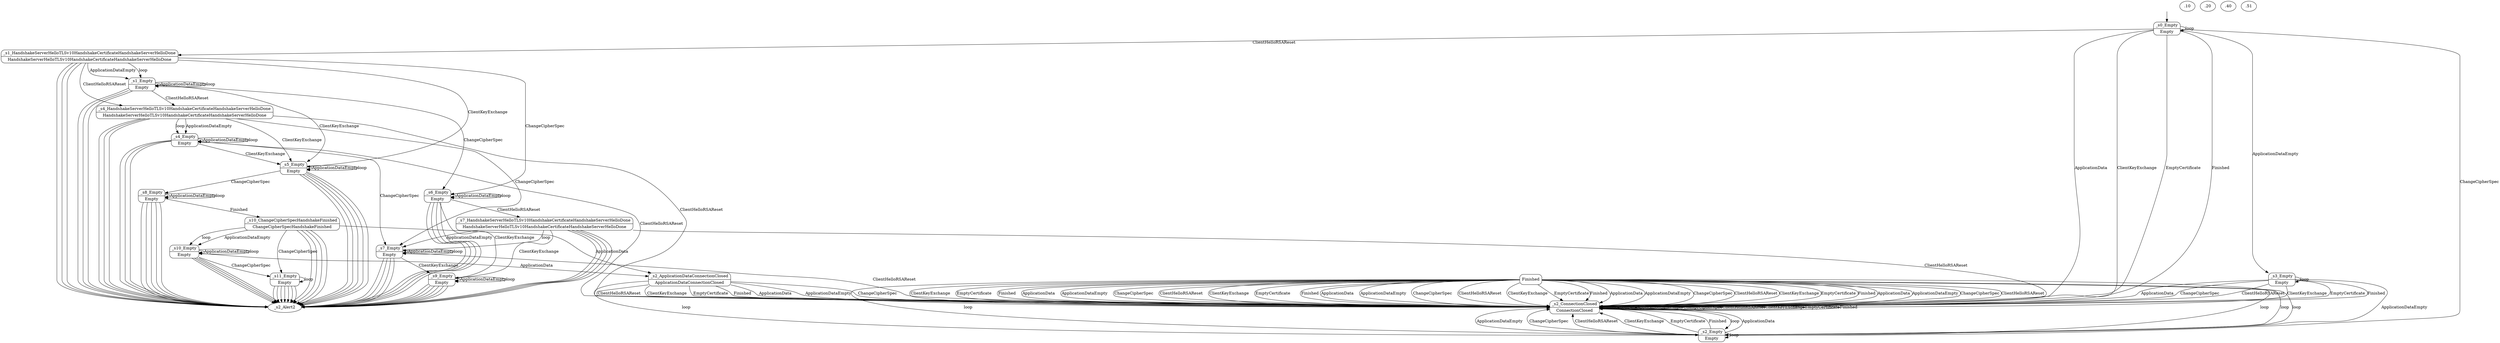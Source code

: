 digraph g {

    __start0 [label="" shape="none"]
    __start0 -> _s0_Empty

    _s0_Empty [label="{ _s0_Empty | Empty }" shape="record" style="rounded"]
    _s10_ChangeCipherSpecHandshakeFinished [label="{ _s10_ChangeCipherSpecHandshakeFinished | ChangeCipherSpecHandshakeFinished }" shape="record" style="rounded"]
    _s10_Empty [label="{ _s10_Empty | Empty }" shape="record" style="rounded"]
    _s11_Empty [label="{ _s11_Empty | Empty }" shape="record" style="rounded"]
    _s1_Empty [label="{ _s1_Empty | Empty }" shape="record" style="rounded"]
    _s1_HandshakeServerHelloTLSv10HandshakeCertificateHandshakeServerHelloDone [label="{ _s1_HandshakeServerHelloTLSv10HandshakeCertificateHandshakeServerHelloDone | HandshakeServerHelloTLSv10HandshakeCertificateHandshakeServerHelloDone }" shape="record" style="rounded"]
    _s2_Alert2.10ConnectionClosed [label="{ _s2_Alert2.10ConnectionClosed | Alert2.10ConnectionClosed }" shape="record" style="rounded"]
    _s2_Alert2.20ConnectionClosed [label="{ _s2_Alert2.20ConnectionClosed | Alert2.20ConnectionClosed }" shape="record" style="rounded"]
    _s2_Alert2.40ConnectionClosed [label="{ _s2_Alert2.40ConnectionClosed | Alert2.40ConnectionClosed }" shape="record" style="rounded"]
    _s2_Alert2.51ConnectionClosed [label="{ _s2_Alert2.51ConnectionClosed | Alert2.51ConnectionClosed }" shape="record" style="rounded"]
    _s2_ApplicationDataConnectionClosed [label="{ _s2_ApplicationDataConnectionClosed | ApplicationDataConnectionClosed }" shape="record" style="rounded"]
    _s2_ConnectionClosed [label="{ _s2_ConnectionClosed | ConnectionClosed }" shape="record" style="rounded"]
    _s2_Empty [label="{ _s2_Empty | Empty }" shape="record" style="rounded"]
    _s3_Empty [label="{ _s3_Empty | Empty }" shape="record" style="rounded"]
    _s4_Empty [label="{ _s4_Empty | Empty }" shape="record" style="rounded"]
    _s4_HandshakeServerHelloTLSv10HandshakeCertificateHandshakeServerHelloDone [label="{ _s4_HandshakeServerHelloTLSv10HandshakeCertificateHandshakeServerHelloDone | HandshakeServerHelloTLSv10HandshakeCertificateHandshakeServerHelloDone }" shape="record" style="rounded"]
    _s5_Empty [label="{ _s5_Empty | Empty }" shape="record" style="rounded"]
    _s6_Empty [label="{ _s6_Empty | Empty }" shape="record" style="rounded"]
    _s7_Empty [label="{ _s7_Empty | Empty }" shape="record" style="rounded"]
    _s7_HandshakeServerHelloTLSv10HandshakeCertificateHandshakeServerHelloDone [label="{ _s7_HandshakeServerHelloTLSv10HandshakeCertificateHandshakeServerHelloDone | HandshakeServerHelloTLSv10HandshakeCertificateHandshakeServerHelloDone }" shape="record" style="rounded"]
    _s8_Empty [label="{ _s8_Empty | Empty }" shape="record" style="rounded"]
    _s9_Empty [label="{ _s9_Empty | Empty }" shape="record" style="rounded"]

    _s0_Empty -> _s0_Empty  [label="loop"]
    _s0_Empty -> _s1_HandshakeServerHelloTLSv10HandshakeCertificateHandshakeServerHelloDone  [label="ClientHelloRSAReset"]
    _s0_Empty -> _s2_ConnectionClosed  [label="ApplicationData"]
    _s0_Empty -> _s2_ConnectionClosed  [label="ClientKeyExchange"]
    _s0_Empty -> _s2_ConnectionClosed  [label="EmptyCertificate"]
    _s0_Empty -> _s2_ConnectionClosed  [label="Finished"]
    _s0_Empty -> _s2_Empty  [label="ChangeCipherSpec"]
    _s0_Empty -> _s3_Empty  [label="ApplicationDataEmpty"]
    _s10_ChangeCipherSpecHandshakeFinished -> _s10_Empty  [label="ApplicationDataEmpty"]
    _s10_ChangeCipherSpecHandshakeFinished -> _s10_Empty  [label="loop"]
    _s10_ChangeCipherSpecHandshakeFinished -> _s11_Empty  [label="ChangeCipherSpec"]
    _s10_ChangeCipherSpecHandshakeFinished -> _s2_Alert2.10ConnectionClosed  [label="ClientKeyExchange"]
    _s10_ChangeCipherSpecHandshakeFinished -> _s2_Alert2.10ConnectionClosed  [label="EmptyCertificate"]
    _s10_ChangeCipherSpecHandshakeFinished -> _s2_Alert2.10ConnectionClosed  [label="Finished"]
    _s10_ChangeCipherSpecHandshakeFinished -> _s2_Alert2.40ConnectionClosed  [label="ClientHelloRSAReset"]
    _s10_ChangeCipherSpecHandshakeFinished -> _s2_ApplicationDataConnectionClosed  [label="ApplicationData"]
    _s10_Empty -> _s10_Empty  [label="ApplicationDataEmpty"]
    _s10_Empty -> _s10_Empty  [label="loop"]
    _s10_Empty -> _s11_Empty  [label="ChangeCipherSpec"]
    _s10_Empty -> _s2_Alert2.10ConnectionClosed  [label="ClientKeyExchange"]
    _s10_Empty -> _s2_Alert2.10ConnectionClosed  [label="EmptyCertificate"]
    _s10_Empty -> _s2_Alert2.10ConnectionClosed  [label="Finished"]
    _s10_Empty -> _s2_Alert2.40ConnectionClosed  [label="ClientHelloRSAReset"]
    _s10_Empty -> _s2_ApplicationDataConnectionClosed  [label="ApplicationData"]
    _s11_Empty -> _s11_Empty  [label="loop"]
    _s11_Empty -> _s2_Alert2.20ConnectionClosed  [label="ApplicationData"]
    _s11_Empty -> _s2_Alert2.20ConnectionClosed  [label="ApplicationDataEmpty"]
    _s11_Empty -> _s2_Alert2.20ConnectionClosed  [label="ChangeCipherSpec"]
    _s11_Empty -> _s2_Alert2.20ConnectionClosed  [label="ClientHelloRSAReset"]
    _s11_Empty -> _s2_Alert2.20ConnectionClosed  [label="ClientKeyExchange"]
    _s11_Empty -> _s2_Alert2.20ConnectionClosed  [label="EmptyCertificate"]
    _s11_Empty -> _s2_Alert2.20ConnectionClosed  [label="Finished"]
    _s1_Empty -> _s1_Empty  [label="ApplicationDataEmpty"]
    _s1_Empty -> _s1_Empty  [label="loop"]
    _s1_Empty -> _s2_Alert2.10ConnectionClosed  [label="ApplicationData"]
    _s1_Empty -> _s2_Alert2.10ConnectionClosed  [label="EmptyCertificate"]
    _s1_Empty -> _s2_Alert2.10ConnectionClosed  [label="Finished"]
    _s1_Empty -> _s4_HandshakeServerHelloTLSv10HandshakeCertificateHandshakeServerHelloDone  [label="ClientHelloRSAReset"]
    _s1_Empty -> _s5_Empty  [label="ClientKeyExchange"]
    _s1_Empty -> _s6_Empty  [label="ChangeCipherSpec"]
    _s1_HandshakeServerHelloTLSv10HandshakeCertificateHandshakeServerHelloDone -> _s1_Empty  [label="ApplicationDataEmpty"]
    _s1_HandshakeServerHelloTLSv10HandshakeCertificateHandshakeServerHelloDone -> _s1_Empty  [label="loop"]
    _s1_HandshakeServerHelloTLSv10HandshakeCertificateHandshakeServerHelloDone -> _s2_Alert2.10ConnectionClosed  [label="ApplicationData"]
    _s1_HandshakeServerHelloTLSv10HandshakeCertificateHandshakeServerHelloDone -> _s2_Alert2.10ConnectionClosed  [label="EmptyCertificate"]
    _s1_HandshakeServerHelloTLSv10HandshakeCertificateHandshakeServerHelloDone -> _s2_Alert2.10ConnectionClosed  [label="Finished"]
    _s1_HandshakeServerHelloTLSv10HandshakeCertificateHandshakeServerHelloDone -> _s4_HandshakeServerHelloTLSv10HandshakeCertificateHandshakeServerHelloDone  [label="ClientHelloRSAReset"]
    _s1_HandshakeServerHelloTLSv10HandshakeCertificateHandshakeServerHelloDone -> _s5_Empty  [label="ClientKeyExchange"]
    _s1_HandshakeServerHelloTLSv10HandshakeCertificateHandshakeServerHelloDone -> _s6_Empty  [label="ChangeCipherSpec"]
    _s2_Alert2.10ConnectionClosed -> _s2_ConnectionClosed  [label="ApplicationData"]
    _s2_Alert2.10ConnectionClosed -> _s2_ConnectionClosed  [label="ApplicationDataEmpty"]
    _s2_Alert2.10ConnectionClosed -> _s2_ConnectionClosed  [label="ChangeCipherSpec"]
    _s2_Alert2.10ConnectionClosed -> _s2_ConnectionClosed  [label="ClientHelloRSAReset"]
    _s2_Alert2.10ConnectionClosed -> _s2_ConnectionClosed  [label="ClientKeyExchange"]
    _s2_Alert2.10ConnectionClosed -> _s2_ConnectionClosed  [label="EmptyCertificate"]
    _s2_Alert2.10ConnectionClosed -> _s2_ConnectionClosed  [label="Finished"]
    _s2_Alert2.10ConnectionClosed -> _s2_Empty  [label="loop"]
    _s2_Alert2.20ConnectionClosed -> _s2_ConnectionClosed  [label="ApplicationData"]
    _s2_Alert2.20ConnectionClosed -> _s2_ConnectionClosed  [label="ApplicationDataEmpty"]
    _s2_Alert2.20ConnectionClosed -> _s2_ConnectionClosed  [label="ChangeCipherSpec"]
    _s2_Alert2.20ConnectionClosed -> _s2_ConnectionClosed  [label="ClientHelloRSAReset"]
    _s2_Alert2.20ConnectionClosed -> _s2_ConnectionClosed  [label="ClientKeyExchange"]
    _s2_Alert2.20ConnectionClosed -> _s2_ConnectionClosed  [label="EmptyCertificate"]
    _s2_Alert2.20ConnectionClosed -> _s2_ConnectionClosed  [label="Finished"]
    _s2_Alert2.20ConnectionClosed -> _s2_Empty  [label="loop"]
    _s2_Alert2.40ConnectionClosed -> _s2_ConnectionClosed  [label="ApplicationData"]
    _s2_Alert2.40ConnectionClosed -> _s2_ConnectionClosed  [label="ApplicationDataEmpty"]
    _s2_Alert2.40ConnectionClosed -> _s2_ConnectionClosed  [label="ChangeCipherSpec"]
    _s2_Alert2.40ConnectionClosed -> _s2_ConnectionClosed  [label="ClientHelloRSAReset"]
    _s2_Alert2.40ConnectionClosed -> _s2_ConnectionClosed  [label="ClientKeyExchange"]
    _s2_Alert2.40ConnectionClosed -> _s2_ConnectionClosed  [label="EmptyCertificate"]
    _s2_Alert2.40ConnectionClosed -> _s2_ConnectionClosed  [label="Finished"]
    _s2_Alert2.40ConnectionClosed -> _s2_Empty  [label="loop"]
    _s2_Alert2.51ConnectionClosed -> _s2_ConnectionClosed  [label="ApplicationData"]
    _s2_Alert2.51ConnectionClosed -> _s2_ConnectionClosed  [label="ApplicationDataEmpty"]
    _s2_Alert2.51ConnectionClosed -> _s2_ConnectionClosed  [label="ChangeCipherSpec"]
    _s2_Alert2.51ConnectionClosed -> _s2_ConnectionClosed  [label="ClientHelloRSAReset"]
    _s2_Alert2.51ConnectionClosed -> _s2_ConnectionClosed  [label="ClientKeyExchange"]
    _s2_Alert2.51ConnectionClosed -> _s2_ConnectionClosed  [label="EmptyCertificate"]
    _s2_Alert2.51ConnectionClosed -> _s2_ConnectionClosed  [label="Finished"]
    _s2_Alert2.51ConnectionClosed -> _s2_Empty  [label="loop"]
    _s2_ApplicationDataConnectionClosed -> _s2_ConnectionClosed  [label="ApplicationData"]
    _s2_ApplicationDataConnectionClosed -> _s2_ConnectionClosed  [label="ApplicationDataEmpty"]
    _s2_ApplicationDataConnectionClosed -> _s2_ConnectionClosed  [label="ChangeCipherSpec"]
    _s2_ApplicationDataConnectionClosed -> _s2_ConnectionClosed  [label="ClientHelloRSAReset"]
    _s2_ApplicationDataConnectionClosed -> _s2_ConnectionClosed  [label="ClientKeyExchange"]
    _s2_ApplicationDataConnectionClosed -> _s2_ConnectionClosed  [label="EmptyCertificate"]
    _s2_ApplicationDataConnectionClosed -> _s2_ConnectionClosed  [label="Finished"]
    _s2_ApplicationDataConnectionClosed -> _s2_Empty  [label="loop"]
    _s2_ConnectionClosed -> _s2_ConnectionClosed  [label="ApplicationData"]
    _s2_ConnectionClosed -> _s2_ConnectionClosed  [label="ApplicationDataEmpty"]
    _s2_ConnectionClosed -> _s2_ConnectionClosed  [label="ChangeCipherSpec"]
    _s2_ConnectionClosed -> _s2_ConnectionClosed  [label="ClientHelloRSAReset"]
    _s2_ConnectionClosed -> _s2_ConnectionClosed  [label="ClientKeyExchange"]
    _s2_ConnectionClosed -> _s2_ConnectionClosed  [label="EmptyCertificate"]
    _s2_ConnectionClosed -> _s2_ConnectionClosed  [label="Finished"]
    _s2_ConnectionClosed -> _s2_Empty  [label="loop"]
    _s2_Empty -> _s2_ConnectionClosed  [label="ApplicationData"]
    _s2_Empty -> _s2_ConnectionClosed  [label="ApplicationDataEmpty"]
    _s2_Empty -> _s2_ConnectionClosed  [label="ChangeCipherSpec"]
    _s2_Empty -> _s2_ConnectionClosed  [label="ClientHelloRSAReset"]
    _s2_Empty -> _s2_ConnectionClosed  [label="ClientKeyExchange"]
    _s2_Empty -> _s2_ConnectionClosed  [label="EmptyCertificate"]
    _s2_Empty -> _s2_ConnectionClosed  [label="Finished"]
    _s2_Empty -> _s2_Empty  [label="loop"]
    _s3_Empty -> _s2_ConnectionClosed  [label="ApplicationData"]
    _s3_Empty -> _s2_ConnectionClosed  [label="ChangeCipherSpec"]
    _s3_Empty -> _s2_ConnectionClosed  [label="ClientHelloRSAReset"]
    _s3_Empty -> _s2_ConnectionClosed  [label="ClientKeyExchange"]
    _s3_Empty -> _s2_ConnectionClosed  [label="EmptyCertificate"]
    _s3_Empty -> _s2_ConnectionClosed  [label="Finished"]
    _s3_Empty -> _s2_Empty  [label="ApplicationDataEmpty"]
    _s3_Empty -> _s3_Empty  [label="loop"]
    _s4_Empty -> _s2_Alert2.10ConnectionClosed  [label="ApplicationData"]
    _s4_Empty -> _s2_Alert2.10ConnectionClosed  [label="EmptyCertificate"]
    _s4_Empty -> _s2_Alert2.10ConnectionClosed  [label="Finished"]
    _s4_Empty -> _s2_ConnectionClosed  [label="ClientHelloRSAReset"]
    _s4_Empty -> _s4_Empty  [label="ApplicationDataEmpty"]
    _s4_Empty -> _s4_Empty  [label="loop"]
    _s4_Empty -> _s5_Empty  [label="ClientKeyExchange"]
    _s4_Empty -> _s7_Empty  [label="ChangeCipherSpec"]
    _s4_HandshakeServerHelloTLSv10HandshakeCertificateHandshakeServerHelloDone -> _s2_Alert2.10ConnectionClosed  [label="ApplicationData"]
    _s4_HandshakeServerHelloTLSv10HandshakeCertificateHandshakeServerHelloDone -> _s2_Alert2.10ConnectionClosed  [label="EmptyCertificate"]
    _s4_HandshakeServerHelloTLSv10HandshakeCertificateHandshakeServerHelloDone -> _s2_Alert2.10ConnectionClosed  [label="Finished"]
    _s4_HandshakeServerHelloTLSv10HandshakeCertificateHandshakeServerHelloDone -> _s2_ConnectionClosed  [label="ClientHelloRSAReset"]
    _s4_HandshakeServerHelloTLSv10HandshakeCertificateHandshakeServerHelloDone -> _s4_Empty  [label="ApplicationDataEmpty"]
    _s4_HandshakeServerHelloTLSv10HandshakeCertificateHandshakeServerHelloDone -> _s4_Empty  [label="loop"]
    _s4_HandshakeServerHelloTLSv10HandshakeCertificateHandshakeServerHelloDone -> _s5_Empty  [label="ClientKeyExchange"]
    _s4_HandshakeServerHelloTLSv10HandshakeCertificateHandshakeServerHelloDone -> _s7_Empty  [label="ChangeCipherSpec"]
    _s5_Empty -> _s2_Alert2.10ConnectionClosed  [label="ApplicationData"]
    _s5_Empty -> _s2_Alert2.10ConnectionClosed  [label="ClientHelloRSAReset"]
    _s5_Empty -> _s2_Alert2.10ConnectionClosed  [label="ClientKeyExchange"]
    _s5_Empty -> _s2_Alert2.10ConnectionClosed  [label="EmptyCertificate"]
    _s5_Empty -> _s2_Alert2.10ConnectionClosed  [label="Finished"]
    _s5_Empty -> _s5_Empty  [label="ApplicationDataEmpty"]
    _s5_Empty -> _s5_Empty  [label="loop"]
    _s5_Empty -> _s8_Empty  [label="ChangeCipherSpec"]
    _s6_Empty -> _s2_Alert2.10ConnectionClosed  [label="ApplicationData"]
    _s6_Empty -> _s2_Alert2.10ConnectionClosed  [label="ChangeCipherSpec"]
    _s6_Empty -> _s2_Alert2.10ConnectionClosed  [label="EmptyCertificate"]
    _s6_Empty -> _s2_Alert2.10ConnectionClosed  [label="Finished"]
    _s6_Empty -> _s6_Empty  [label="ApplicationDataEmpty"]
    _s6_Empty -> _s6_Empty  [label="loop"]
    _s6_Empty -> _s7_HandshakeServerHelloTLSv10HandshakeCertificateHandshakeServerHelloDone  [label="ClientHelloRSAReset"]
    _s6_Empty -> _s9_Empty  [label="ClientKeyExchange"]
    _s7_Empty -> _s2_Alert2.10ConnectionClosed  [label="ApplicationData"]
    _s7_Empty -> _s2_Alert2.10ConnectionClosed  [label="ChangeCipherSpec"]
    _s7_Empty -> _s2_Alert2.10ConnectionClosed  [label="EmptyCertificate"]
    _s7_Empty -> _s2_Alert2.10ConnectionClosed  [label="Finished"]
    _s7_Empty -> _s2_ConnectionClosed  [label="ClientHelloRSAReset"]
    _s7_Empty -> _s7_Empty  [label="ApplicationDataEmpty"]
    _s7_Empty -> _s7_Empty  [label="loop"]
    _s7_Empty -> _s9_Empty  [label="ClientKeyExchange"]
    _s7_HandshakeServerHelloTLSv10HandshakeCertificateHandshakeServerHelloDone -> _s2_Alert2.10ConnectionClosed  [label="ApplicationData"]
    _s7_HandshakeServerHelloTLSv10HandshakeCertificateHandshakeServerHelloDone -> _s2_Alert2.10ConnectionClosed  [label="ChangeCipherSpec"]
    _s7_HandshakeServerHelloTLSv10HandshakeCertificateHandshakeServerHelloDone -> _s2_Alert2.10ConnectionClosed  [label="EmptyCertificate"]
    _s7_HandshakeServerHelloTLSv10HandshakeCertificateHandshakeServerHelloDone -> _s2_Alert2.10ConnectionClosed  [label="Finished"]
    _s7_HandshakeServerHelloTLSv10HandshakeCertificateHandshakeServerHelloDone -> _s2_ConnectionClosed  [label="ClientHelloRSAReset"]
    _s7_HandshakeServerHelloTLSv10HandshakeCertificateHandshakeServerHelloDone -> _s7_Empty  [label="ApplicationDataEmpty"]
    _s7_HandshakeServerHelloTLSv10HandshakeCertificateHandshakeServerHelloDone -> _s7_Empty  [label="loop"]
    _s7_HandshakeServerHelloTLSv10HandshakeCertificateHandshakeServerHelloDone -> _s9_Empty  [label="ClientKeyExchange"]
    _s8_Empty -> _s10_ChangeCipherSpecHandshakeFinished  [label="Finished"]
    _s8_Empty -> _s2_Alert2.10ConnectionClosed  [label="ApplicationData"]
    _s8_Empty -> _s2_Alert2.10ConnectionClosed  [label="ChangeCipherSpec"]
    _s8_Empty -> _s2_Alert2.10ConnectionClosed  [label="ClientHelloRSAReset"]
    _s8_Empty -> _s2_Alert2.10ConnectionClosed  [label="ClientKeyExchange"]
    _s8_Empty -> _s2_Alert2.10ConnectionClosed  [label="EmptyCertificate"]
    _s8_Empty -> _s8_Empty  [label="ApplicationDataEmpty"]
    _s8_Empty -> _s8_Empty  [label="loop"]
    _s9_Empty -> _s2_Alert2.10ConnectionClosed  [label="ApplicationData"]
    _s9_Empty -> _s2_Alert2.10ConnectionClosed  [label="ChangeCipherSpec"]
    _s9_Empty -> _s2_Alert2.10ConnectionClosed  [label="ClientHelloRSAReset"]
    _s9_Empty -> _s2_Alert2.10ConnectionClosed  [label="ClientKeyExchange"]
    _s9_Empty -> _s2_Alert2.10ConnectionClosed  [label="EmptyCertificate"]
    _s9_Empty -> _s2_Alert2.51ConnectionClosed  [label="Finished"]
    _s9_Empty -> _s9_Empty  [label="ApplicationDataEmpty"]
    _s9_Empty -> _s9_Empty  [label="loop"]
}
